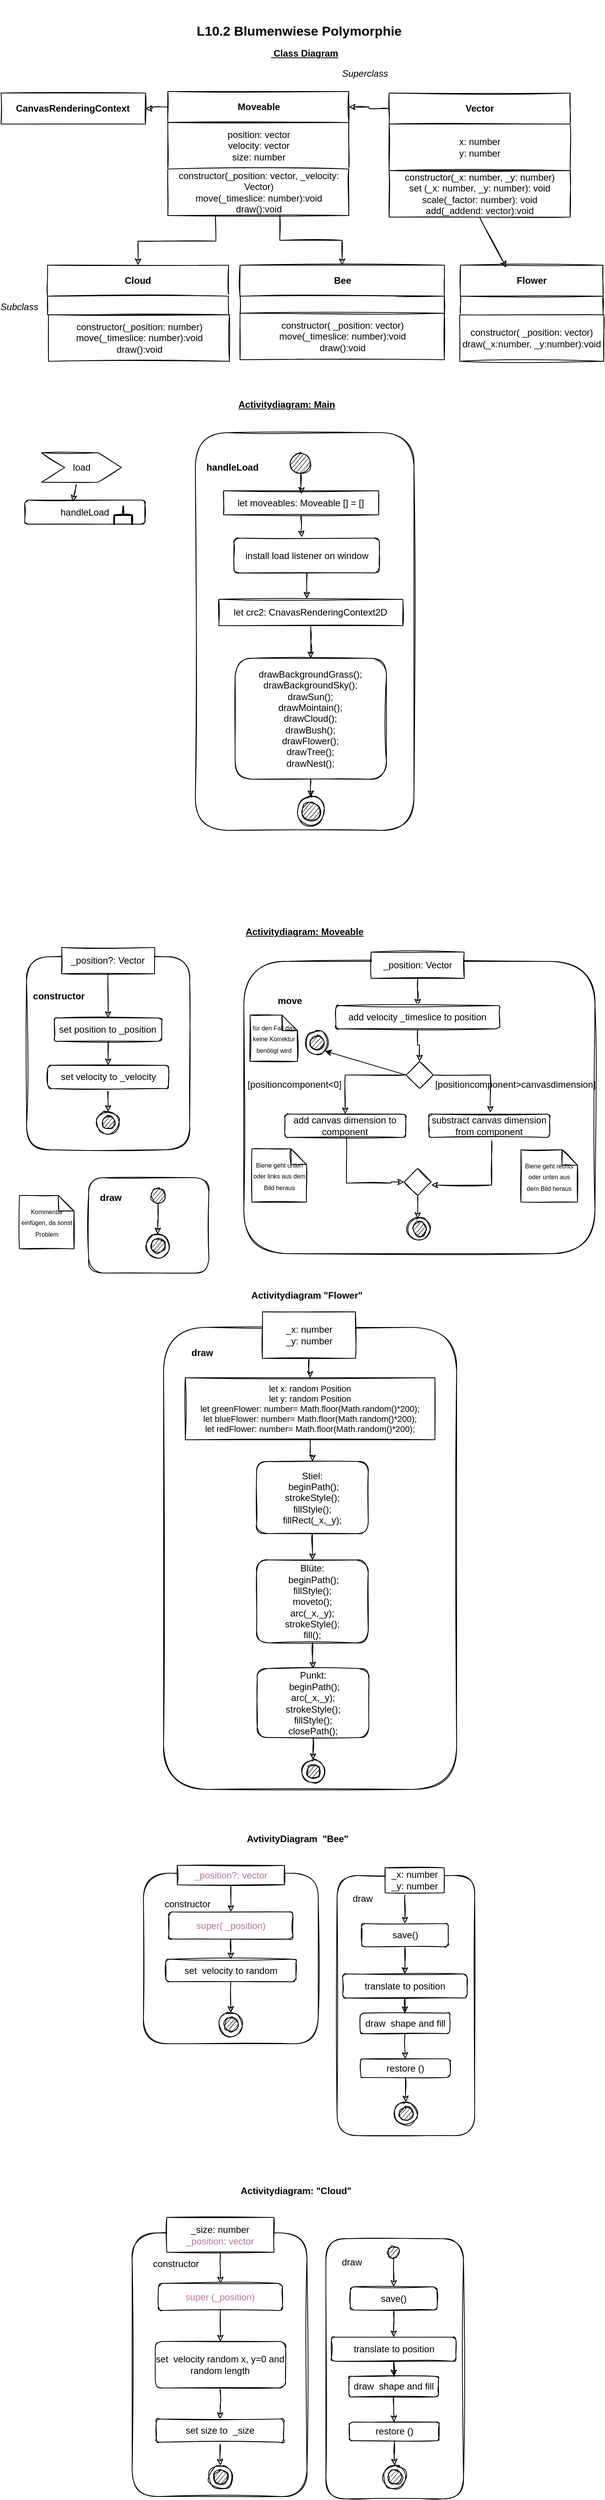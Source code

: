 <mxfile version="14.7.7" pages="2"><diagram id="3uoHF7DRbVPW72kpydaZ" name="Page-1"><mxGraphModel dx="1104" dy="831" grid="0" gridSize="10" guides="1" tooltips="1" connect="1" arrows="1" fold="1" page="1" pageScale="1" pageWidth="827" pageHeight="1169" math="0" shadow="0"><root><mxCell id="0"/><mxCell id="1" parent="0"/><mxCell id="dbKXaXE9FjMFJiaNfOhT-47" value="" style="rounded=1;whiteSpace=wrap;html=1;fillColor=none;sketch=1;" parent="1" vertex="1"><mxGeometry x="441.44" y="2896.5" width="177.5" height="335.5" as="geometry"/></mxCell><mxCell id="d7KdjjGZf27dFtzmI2qq-32" value="" style="rounded=1;whiteSpace=wrap;html=1;sketch=1;fillColor=none;" vertex="1" parent="1"><mxGeometry x="273" y="567" width="282" height="513" as="geometry"/></mxCell><mxCell id="dbKXaXE9FjMFJiaNfOhT-148" value="" style="rounded=1;whiteSpace=wrap;html=1;fillColor=#ffffff;sketch=1;" parent="1" vertex="1"><mxGeometry x="232.07" y="1721" width="378" height="596" as="geometry"/></mxCell><mxCell id="dbKXaXE9FjMFJiaNfOhT-24" value="" style="rounded=1;whiteSpace=wrap;html=1;sketch=1;" parent="1" vertex="1"><mxGeometry x="191.46" y="2889" width="225.5" height="340" as="geometry"/></mxCell><mxCell id="d7KdjjGZf27dFtzmI2qq-12" style="edgeStyle=orthogonalEdgeStyle;rounded=0;sketch=1;orthogonalLoop=1;jettySize=auto;html=1;startArrow=classic;startFill=1;endArrow=none;endFill=0;" edge="1" parent="1" source="dbKXaXE9FjMFJiaNfOhT-3"><mxGeometry relative="1" as="geometry"><mxPoint x="299" y="288" as="targetPoint"/></mxGeometry></mxCell><mxCell id="dbKXaXE9FjMFJiaNfOhT-3" value="&lt;b&gt;Cloud&lt;/b&gt;" style="rounded=0;whiteSpace=wrap;html=1;sketch=1;" parent="1" vertex="1"><mxGeometry x="82.31" y="351" width="233.5" height="40" as="geometry"/></mxCell><mxCell id="dbKXaXE9FjMFJiaNfOhT-4" value="" style="rounded=0;whiteSpace=wrap;html=1;sketch=1;" parent="1" vertex="1"><mxGeometry x="82.31" y="391" width="233.5" height="24" as="geometry"/></mxCell><mxCell id="dbKXaXE9FjMFJiaNfOhT-5" value="constructor(_position: number)&lt;br&gt;move(_timeslice: number):void&lt;br&gt;draw():void" style="rounded=0;whiteSpace=wrap;html=1;sketch=1;" parent="1" vertex="1"><mxGeometry x="83.56" y="415" width="233.5" height="60" as="geometry"/></mxCell><mxCell id="dbKXaXE9FjMFJiaNfOhT-6" value="&lt;b&gt;Vector&lt;/b&gt;" style="rounded=0;whiteSpace=wrap;html=1;sketch=1;" parent="1" vertex="1"><mxGeometry x="523.02" y="129" width="233.5" height="40" as="geometry"/></mxCell><mxCell id="dbKXaXE9FjMFJiaNfOhT-7" value="x: number&lt;br&gt;y: number" style="rounded=0;whiteSpace=wrap;html=1;sketch=1;" parent="1" vertex="1"><mxGeometry x="523.02" y="169" width="233.5" height="60" as="geometry"/></mxCell><mxCell id="dbKXaXE9FjMFJiaNfOhT-8" value="constructor(_x: number, _y: number)&lt;br&gt;set&amp;nbsp;(_x: number, _y: number): void&lt;br&gt;scale(_factor: number): void&lt;br&gt;add(_addend: vector):void" style="rounded=0;whiteSpace=wrap;html=1;sketch=1;" parent="1" vertex="1"><mxGeometry x="523.02" y="229" width="233.5" height="60" as="geometry"/></mxCell><mxCell id="d7KdjjGZf27dFtzmI2qq-13" style="edgeStyle=orthogonalEdgeStyle;rounded=0;sketch=1;orthogonalLoop=1;jettySize=auto;html=1;entryX=0.619;entryY=1;entryDx=0;entryDy=0;entryPerimeter=0;endArrow=none;endFill=0;startArrow=classic;startFill=1;" edge="1" parent="1" source="dbKXaXE9FjMFJiaNfOhT-12" target="d7KdjjGZf27dFtzmI2qq-7"><mxGeometry relative="1" as="geometry"/></mxCell><mxCell id="dbKXaXE9FjMFJiaNfOhT-12" value="&lt;b&gt;Bee&lt;/b&gt;" style="rounded=0;whiteSpace=wrap;html=1;sketch=1;" parent="1" vertex="1"><mxGeometry x="330.69" y="351" width="263.5" height="40" as="geometry"/></mxCell><mxCell id="dbKXaXE9FjMFJiaNfOhT-13" value="" style="rounded=0;whiteSpace=wrap;html=1;sketch=1;" parent="1" vertex="1"><mxGeometry x="330.69" y="391" width="263.5" height="24" as="geometry"/></mxCell><mxCell id="dbKXaXE9FjMFJiaNfOhT-14" value="constructor( _position: vector)&lt;br&gt;move(_timeslice: number):void&lt;br&gt;draw():void" style="rounded=0;whiteSpace=wrap;html=1;sketch=1;" parent="1" vertex="1"><mxGeometry x="330.69" y="413" width="263.5" height="60" as="geometry"/></mxCell><mxCell id="dbKXaXE9FjMFJiaNfOhT-18" value="&lt;b&gt;&amp;nbsp;Class Diagram&lt;/b&gt;" style="text;html=1;strokeColor=none;fillColor=none;align=center;verticalAlign=middle;whiteSpace=wrap;rounded=0;sketch=1;fontStyle=4" parent="1" vertex="1"><mxGeometry x="264" y="68" width="300" height="20" as="geometry"/></mxCell><mxCell id="dbKXaXE9FjMFJiaNfOhT-19" value="&lt;b&gt;Activitydiagram: &quot;Cloud&quot;&lt;/b&gt;" style="text;html=1;strokeColor=none;fillColor=none;align=center;verticalAlign=middle;whiteSpace=wrap;rounded=0;sketch=1;" parent="1" vertex="1"><mxGeometry x="253.2" y="2825" width="300" height="20" as="geometry"/></mxCell><mxCell id="dbKXaXE9FjMFJiaNfOhT-25" style="edgeStyle=orthogonalEdgeStyle;rounded=0;orthogonalLoop=1;jettySize=auto;html=1;entryX=0.5;entryY=0;entryDx=0;entryDy=0;sketch=1;" parent="1" source="dbKXaXE9FjMFJiaNfOhT-20" target="dbKXaXE9FjMFJiaNfOhT-21" edge="1"><mxGeometry relative="1" as="geometry"/></mxCell><mxCell id="dbKXaXE9FjMFJiaNfOhT-20" value="_size: number&lt;br&gt;&lt;font color=&quot;#b5739d&quot;&gt;_position: vector&lt;/font&gt;" style="rounded=0;whiteSpace=wrap;html=1;sketch=1;" parent="1" vertex="1"><mxGeometry x="236.21" y="2869" width="138.25" height="45" as="geometry"/></mxCell><mxCell id="dbKXaXE9FjMFJiaNfOhT-26" style="edgeStyle=orthogonalEdgeStyle;rounded=0;orthogonalLoop=1;jettySize=auto;html=1;sketch=1;" parent="1" source="dbKXaXE9FjMFJiaNfOhT-21" target="dbKXaXE9FjMFJiaNfOhT-22" edge="1"><mxGeometry relative="1" as="geometry"/></mxCell><mxCell id="dbKXaXE9FjMFJiaNfOhT-21" value="&lt;font color=&quot;#b5739d&quot;&gt;super (_position)&lt;/font&gt;" style="rounded=1;whiteSpace=wrap;html=1;sketch=1;" parent="1" vertex="1"><mxGeometry x="225.34" y="2954" width="160" height="35" as="geometry"/></mxCell><mxCell id="dbKXaXE9FjMFJiaNfOhT-27" style="edgeStyle=orthogonalEdgeStyle;rounded=0;orthogonalLoop=1;jettySize=auto;html=1;sketch=1;" parent="1" source="dbKXaXE9FjMFJiaNfOhT-22" target="dbKXaXE9FjMFJiaNfOhT-23" edge="1"><mxGeometry relative="1" as="geometry"/></mxCell><mxCell id="dbKXaXE9FjMFJiaNfOhT-22" value="set &amp;nbsp;velocity random x, y=0 and random length" style="rounded=1;whiteSpace=wrap;html=1;sketch=1;" parent="1" vertex="1"><mxGeometry x="221.34" y="3029" width="168" height="60" as="geometry"/></mxCell><mxCell id="dbKXaXE9FjMFJiaNfOhT-31" style="edgeStyle=orthogonalEdgeStyle;rounded=0;orthogonalLoop=1;jettySize=auto;html=1;sketch=1;" parent="1" source="dbKXaXE9FjMFJiaNfOhT-23" target="dbKXaXE9FjMFJiaNfOhT-29" edge="1"><mxGeometry relative="1" as="geometry"/></mxCell><mxCell id="dbKXaXE9FjMFJiaNfOhT-23" value="set size to &amp;nbsp;_size" style="rounded=1;whiteSpace=wrap;html=1;sketch=1;" parent="1" vertex="1"><mxGeometry x="222.53" y="3129" width="164.43" height="30" as="geometry"/></mxCell><mxCell id="dbKXaXE9FjMFJiaNfOhT-30" value="" style="group;sketch=1;" parent="1" vertex="1" connectable="0"><mxGeometry x="290.46" y="3189" width="30" height="30" as="geometry"/></mxCell><mxCell id="dbKXaXE9FjMFJiaNfOhT-28" value="" style="ellipse;whiteSpace=wrap;html=1;aspect=fixed;fillColor=#000000;sketch=1;" parent="dbKXaXE9FjMFJiaNfOhT-30" vertex="1"><mxGeometry x="6.5" y="6" width="18" height="18" as="geometry"/></mxCell><mxCell id="dbKXaXE9FjMFJiaNfOhT-29" value="" style="ellipse;whiteSpace=wrap;html=1;fillColor=none;sketch=1;" parent="dbKXaXE9FjMFJiaNfOhT-30" vertex="1"><mxGeometry width="30" height="30" as="geometry"/></mxCell><mxCell id="dbKXaXE9FjMFJiaNfOhT-32" value="constructor" style="text;html=1;strokeColor=none;fillColor=none;align=center;verticalAlign=middle;whiteSpace=wrap;rounded=0;sketch=1;" parent="1" vertex="1"><mxGeometry x="191.46" y="2919" width="113.5" height="20" as="geometry"/></mxCell><mxCell id="dbKXaXE9FjMFJiaNfOhT-43" style="edgeStyle=orthogonalEdgeStyle;rounded=0;orthogonalLoop=1;jettySize=auto;html=1;entryX=0.5;entryY=0;entryDx=0;entryDy=0;sketch=1;" parent="1" source="dbKXaXE9FjMFJiaNfOhT-34" target="dbKXaXE9FjMFJiaNfOhT-35" edge="1"><mxGeometry relative="1" as="geometry"/></mxCell><mxCell id="dbKXaXE9FjMFJiaNfOhT-34" value="" style="ellipse;whiteSpace=wrap;html=1;fillColor=#000000;sketch=1;" parent="1" vertex="1"><mxGeometry x="521.44" y="2906.5" width="15" height="15" as="geometry"/></mxCell><mxCell id="dbKXaXE9FjMFJiaNfOhT-44" style="edgeStyle=orthogonalEdgeStyle;rounded=0;orthogonalLoop=1;jettySize=auto;html=1;sketch=1;" parent="1" source="dbKXaXE9FjMFJiaNfOhT-35" target="dbKXaXE9FjMFJiaNfOhT-37" edge="1"><mxGeometry relative="1" as="geometry"/></mxCell><mxCell id="dbKXaXE9FjMFJiaNfOhT-35" value="save()" style="rounded=1;whiteSpace=wrap;html=1;fillColor=none;sketch=1;" parent="1" vertex="1"><mxGeometry x="473.07" y="2958.5" width="111.75" height="30" as="geometry"/></mxCell><mxCell id="dbKXaXE9FjMFJiaNfOhT-45" style="edgeStyle=orthogonalEdgeStyle;rounded=0;orthogonalLoop=1;jettySize=auto;html=1;entryX=0.5;entryY=0;entryDx=0;entryDy=0;sketch=1;" parent="1" source="dbKXaXE9FjMFJiaNfOhT-37" target="dbKXaXE9FjMFJiaNfOhT-38" edge="1"><mxGeometry relative="1" as="geometry"/></mxCell><mxCell id="dbKXaXE9FjMFJiaNfOhT-37" value="translate to position" style="rounded=1;whiteSpace=wrap;html=1;fillColor=none;sketch=1;" parent="1" vertex="1"><mxGeometry x="448.56" y="3023.5" width="160.75" height="31" as="geometry"/></mxCell><mxCell id="d7KdjjGZf27dFtzmI2qq-102" style="edgeStyle=orthogonalEdgeStyle;rounded=0;sketch=1;orthogonalLoop=1;jettySize=auto;html=1;entryX=0.5;entryY=0;entryDx=0;entryDy=0;fontSize=17;" edge="1" parent="1" source="dbKXaXE9FjMFJiaNfOhT-38" target="d7KdjjGZf27dFtzmI2qq-101"><mxGeometry relative="1" as="geometry"/></mxCell><mxCell id="dbKXaXE9FjMFJiaNfOhT-38" value="draw &amp;nbsp;shape and&amp;nbsp;fill" style="rounded=1;whiteSpace=wrap;html=1;fillColor=none;sketch=1;" parent="1" vertex="1"><mxGeometry x="471.2" y="3074" width="115.5" height="26.5" as="geometry"/></mxCell><mxCell id="dbKXaXE9FjMFJiaNfOhT-40" value="" style="group;sketch=1;" parent="1" vertex="1" connectable="0"><mxGeometry x="515.19" y="3189" width="30" height="30" as="geometry"/></mxCell><mxCell id="dbKXaXE9FjMFJiaNfOhT-41" value="" style="ellipse;whiteSpace=wrap;html=1;aspect=fixed;fillColor=#000000;sketch=1;" parent="dbKXaXE9FjMFJiaNfOhT-40" vertex="1"><mxGeometry x="6.5" y="6" width="18" height="18" as="geometry"/></mxCell><mxCell id="dbKXaXE9FjMFJiaNfOhT-42" value="" style="ellipse;whiteSpace=wrap;html=1;fillColor=none;sketch=1;" parent="dbKXaXE9FjMFJiaNfOhT-40" vertex="1"><mxGeometry width="30" height="30" as="geometry"/></mxCell><mxCell id="dbKXaXE9FjMFJiaNfOhT-49" value="draw" style="text;html=1;strokeColor=none;fillColor=none;align=center;verticalAlign=middle;whiteSpace=wrap;rounded=0;sketch=1;" parent="1" vertex="1"><mxGeometry x="454.69" y="2916.5" width="40" height="20" as="geometry"/></mxCell><mxCell id="dbKXaXE9FjMFJiaNfOhT-79" value="&lt;b&gt;AvtivityDiagram &amp;nbsp;&quot;Bee&quot;&lt;/b&gt;" style="text;html=1;strokeColor=none;fillColor=none;align=center;verticalAlign=middle;whiteSpace=wrap;rounded=0;sketch=1;" parent="1" vertex="1"><mxGeometry x="255.12" y="2371" width="300" height="20" as="geometry"/></mxCell><mxCell id="dbKXaXE9FjMFJiaNfOhT-80" value="" style="rounded=1;whiteSpace=wrap;html=1;sketch=1;" parent="1" vertex="1"><mxGeometry x="206.04" y="2425" width="225.5" height="220" as="geometry"/></mxCell><mxCell id="dbKXaXE9FjMFJiaNfOhT-81" style="edgeStyle=orthogonalEdgeStyle;rounded=0;orthogonalLoop=1;jettySize=auto;html=1;entryX=0.5;entryY=0;entryDx=0;entryDy=0;sketch=1;" parent="1" source="dbKXaXE9FjMFJiaNfOhT-82" target="dbKXaXE9FjMFJiaNfOhT-84" edge="1"><mxGeometry relative="1" as="geometry"/></mxCell><mxCell id="dbKXaXE9FjMFJiaNfOhT-82" value="&lt;font color=&quot;#b5739d&quot;&gt;_position?: vector&lt;/font&gt;" style="rounded=0;whiteSpace=wrap;html=1;sketch=1;" parent="1" vertex="1"><mxGeometry x="249.67" y="2415" width="138.25" height="25" as="geometry"/></mxCell><mxCell id="dbKXaXE9FjMFJiaNfOhT-83" style="edgeStyle=orthogonalEdgeStyle;rounded=0;orthogonalLoop=1;jettySize=auto;html=1;sketch=1;" parent="1" source="dbKXaXE9FjMFJiaNfOhT-84" target="dbKXaXE9FjMFJiaNfOhT-86" edge="1"><mxGeometry relative="1" as="geometry"/></mxCell><mxCell id="dbKXaXE9FjMFJiaNfOhT-84" value="&lt;font color=&quot;#b5739d&quot;&gt;super( _position)&lt;/font&gt;" style="rounded=1;whiteSpace=wrap;html=1;sketch=1;" parent="1" vertex="1"><mxGeometry x="238.8" y="2475" width="160" height="35" as="geometry"/></mxCell><mxCell id="dbKXaXE9FjMFJiaNfOhT-93" style="edgeStyle=orthogonalEdgeStyle;rounded=0;orthogonalLoop=1;jettySize=auto;html=1;entryX=0.5;entryY=0;entryDx=0;entryDy=0;sketch=1;" parent="1" source="dbKXaXE9FjMFJiaNfOhT-86" target="dbKXaXE9FjMFJiaNfOhT-91" edge="1"><mxGeometry relative="1" as="geometry"/></mxCell><mxCell id="dbKXaXE9FjMFJiaNfOhT-86" value="set &amp;nbsp;velocity to random" style="rounded=1;whiteSpace=wrap;html=1;sketch=1;" parent="1" vertex="1"><mxGeometry x="234.8" y="2536" width="168" height="29" as="geometry"/></mxCell><mxCell id="dbKXaXE9FjMFJiaNfOhT-89" value="" style="group;sketch=1;" parent="1" vertex="1" connectable="0"><mxGeometry x="303.79" y="2605" width="30" height="30" as="geometry"/></mxCell><mxCell id="dbKXaXE9FjMFJiaNfOhT-90" value="" style="ellipse;whiteSpace=wrap;html=1;aspect=fixed;fillColor=#000000;sketch=1;" parent="dbKXaXE9FjMFJiaNfOhT-89" vertex="1"><mxGeometry x="6.5" y="6" width="18" height="18" as="geometry"/></mxCell><mxCell id="dbKXaXE9FjMFJiaNfOhT-91" value="" style="ellipse;whiteSpace=wrap;html=1;fillColor=none;sketch=1;" parent="dbKXaXE9FjMFJiaNfOhT-89" vertex="1"><mxGeometry width="30" height="30" as="geometry"/></mxCell><mxCell id="dbKXaXE9FjMFJiaNfOhT-92" value="constructor" style="text;html=1;strokeColor=none;fillColor=none;align=center;verticalAlign=middle;whiteSpace=wrap;rounded=0;sketch=1;" parent="1" vertex="1"><mxGeometry x="206.04" y="2455" width="113.5" height="20" as="geometry"/></mxCell><mxCell id="dbKXaXE9FjMFJiaNfOhT-136" value="&lt;b&gt;Activitydiagram &quot;Flower&quot;&lt;/b&gt;" style="text;html=1;strokeColor=none;fillColor=none;align=center;verticalAlign=middle;whiteSpace=wrap;rounded=0;sketch=1;" parent="1" vertex="1"><mxGeometry x="266.71" y="1670" width="300" height="20" as="geometry"/></mxCell><mxCell id="d7KdjjGZf27dFtzmI2qq-131" value="" style="edgeStyle=orthogonalEdgeStyle;rounded=0;sketch=1;orthogonalLoop=1;jettySize=auto;html=1;fontSize=11;" edge="1" parent="1" source="dbKXaXE9FjMFJiaNfOhT-137" target="d7KdjjGZf27dFtzmI2qq-122"><mxGeometry relative="1" as="geometry"/></mxCell><mxCell id="dbKXaXE9FjMFJiaNfOhT-137" value="_x: number&lt;br&gt;_y: number" style="rounded=0;whiteSpace=wrap;html=1;fillColor=#ffffff;sketch=1;" parent="1" vertex="1"><mxGeometry x="359.57" y="1701" width="120" height="60" as="geometry"/></mxCell><mxCell id="d7KdjjGZf27dFtzmI2qq-133" value="" style="edgeStyle=orthogonalEdgeStyle;rounded=0;sketch=1;orthogonalLoop=1;jettySize=auto;html=1;fontSize=11;" edge="1" parent="1" source="dbKXaXE9FjMFJiaNfOhT-139" target="d7KdjjGZf27dFtzmI2qq-129"><mxGeometry relative="1" as="geometry"/></mxCell><mxCell id="dbKXaXE9FjMFJiaNfOhT-139" value="Stiel:&lt;br&gt;&amp;nbsp;beginPath();&lt;br&gt;strokeStyle();&lt;br&gt;fillStyle();&lt;br&gt;fillRect(_x,_y);" style="rounded=1;whiteSpace=wrap;html=1;fillColor=#ffffff;sketch=1;" parent="1" vertex="1"><mxGeometry x="352.07" y="1894" width="144" height="93" as="geometry"/></mxCell><mxCell id="dbKXaXE9FjMFJiaNfOhT-141" value="" style="group;sketch=1;" parent="1" vertex="1" connectable="0"><mxGeometry x="409.88" y="2279" width="30" height="30" as="geometry"/></mxCell><mxCell id="dbKXaXE9FjMFJiaNfOhT-142" value="" style="ellipse;whiteSpace=wrap;html=1;aspect=fixed;fillColor=#000000;sketch=1;" parent="dbKXaXE9FjMFJiaNfOhT-141" vertex="1"><mxGeometry x="6.5" y="6" width="18" height="18" as="geometry"/></mxCell><mxCell id="dbKXaXE9FjMFJiaNfOhT-143" value="" style="ellipse;whiteSpace=wrap;html=1;fillColor=none;sketch=1;" parent="dbKXaXE9FjMFJiaNfOhT-141" vertex="1"><mxGeometry width="30" height="30" as="geometry"/></mxCell><mxCell id="dbKXaXE9FjMFJiaNfOhT-149" value="draw" style="text;html=1;strokeColor=none;fillColor=none;align=center;verticalAlign=middle;whiteSpace=wrap;rounded=0;sketch=1;fontStyle=1" parent="1" vertex="1"><mxGeometry x="262.32" y="1744" width="40" height="20" as="geometry"/></mxCell><mxCell id="d7KdjjGZf27dFtzmI2qq-3" value="&lt;i&gt;Subclass&lt;/i&gt;" style="text;html=1;strokeColor=none;fillColor=none;align=center;verticalAlign=middle;whiteSpace=wrap;rounded=0;glass=0;sketch=1;" vertex="1" parent="1"><mxGeometry x="26" y="395" width="40" height="20" as="geometry"/></mxCell><mxCell id="d7KdjjGZf27dFtzmI2qq-10" style="edgeStyle=orthogonalEdgeStyle;rounded=0;sketch=1;orthogonalLoop=1;jettySize=auto;html=1;" edge="1" parent="1" source="d7KdjjGZf27dFtzmI2qq-5" target="d7KdjjGZf27dFtzmI2qq-9"><mxGeometry relative="1" as="geometry"/></mxCell><mxCell id="d7KdjjGZf27dFtzmI2qq-11" style="edgeStyle=orthogonalEdgeStyle;rounded=0;sketch=1;orthogonalLoop=1;jettySize=auto;html=1;endArrow=none;endFill=0;startArrow=classic;startFill=1;" edge="1" parent="1" source="d7KdjjGZf27dFtzmI2qq-5" target="dbKXaXE9FjMFJiaNfOhT-6"><mxGeometry relative="1" as="geometry"/></mxCell><mxCell id="d7KdjjGZf27dFtzmI2qq-5" value="&lt;b&gt;Moveable&lt;/b&gt;" style="rounded=0;whiteSpace=wrap;html=1;sketch=1;" vertex="1" parent="1"><mxGeometry x="237.5" y="127" width="233.5" height="40" as="geometry"/></mxCell><mxCell id="d7KdjjGZf27dFtzmI2qq-6" value="position: vector&lt;br&gt;velocity: vector&lt;br&gt;size: number" style="rounded=0;whiteSpace=wrap;html=1;sketch=1;" vertex="1" parent="1"><mxGeometry x="237.5" y="167" width="233.5" height="60" as="geometry"/></mxCell><mxCell id="d7KdjjGZf27dFtzmI2qq-7" value="constructor(_position: vector, _velocity: Vector)&lt;br&gt;move(_timeslice: number):void&lt;br&gt;draw():void" style="rounded=0;whiteSpace=wrap;html=1;sketch=1;" vertex="1" parent="1"><mxGeometry x="237.5" y="227" width="233.5" height="60" as="geometry"/></mxCell><mxCell id="d7KdjjGZf27dFtzmI2qq-8" value="&lt;i&gt;Superclass&lt;/i&gt;" style="text;html=1;strokeColor=none;fillColor=none;align=center;verticalAlign=middle;whiteSpace=wrap;rounded=0;glass=0;sketch=1;" vertex="1" parent="1"><mxGeometry x="471.75" y="94" width="40" height="20" as="geometry"/></mxCell><mxCell id="d7KdjjGZf27dFtzmI2qq-9" value="&lt;b&gt;CanvasRenderingContext&lt;/b&gt;" style="rounded=0;whiteSpace=wrap;html=1;sketch=1;" vertex="1" parent="1"><mxGeometry x="22.37" y="129" width="186.25" height="40" as="geometry"/></mxCell><mxCell id="d7KdjjGZf27dFtzmI2qq-28" style="edgeStyle=orthogonalEdgeStyle;rounded=0;sketch=1;orthogonalLoop=1;jettySize=auto;html=1;entryX=0.466;entryY=-0.022;entryDx=0;entryDy=0;entryPerimeter=0;" edge="1" parent="1" source="d7KdjjGZf27dFtzmI2qq-14" target="d7KdjjGZf27dFtzmI2qq-22"><mxGeometry relative="1" as="geometry"/></mxCell><mxCell id="d7KdjjGZf27dFtzmI2qq-14" value="let moveables: Moveable [] = []" style="rounded=0;whiteSpace=wrap;html=1;sketch=1;" vertex="1" parent="1"><mxGeometry x="309.44" y="642" width="200.19" height="31" as="geometry"/></mxCell><mxCell id="d7KdjjGZf27dFtzmI2qq-15" value="load" style="html=1;shadow=0;dashed=0;align=center;verticalAlign=middle;shape=mxgraph.arrows2.arrow;dy=0;dx=30;notch=30;sketch=1;" vertex="1" parent="1"><mxGeometry x="74.53" y="593" width="103" height="38" as="geometry"/></mxCell><mxCell id="d7KdjjGZf27dFtzmI2qq-16" value="handleLoad" style="rounded=1;whiteSpace=wrap;html=1;sketch=1;" vertex="1" parent="1"><mxGeometry x="52.89" y="654" width="155.07" height="31" as="geometry"/></mxCell><mxCell id="d7KdjjGZf27dFtzmI2qq-17" value="" style="strokeWidth=2;html=1;shape=mxgraph.flowchart.annotation_2;align=left;labelPosition=right;pointerEvents=1;fontColor=#000000;fillColor=none;rotation=90;sketch=1;" vertex="1" parent="1"><mxGeometry x="168.46" y="662" width="23" height="23" as="geometry"/></mxCell><mxCell id="d7KdjjGZf27dFtzmI2qq-18" value="" style="group" vertex="1" connectable="0" parent="1"><mxGeometry x="403.92" y="1037" width="36" height="43" as="geometry"/></mxCell><mxCell id="d7KdjjGZf27dFtzmI2qq-19" value="" style="ellipse;whiteSpace=wrap;html=1;aspect=fixed;fillColor=#000000;sketch=1;" vertex="1" parent="d7KdjjGZf27dFtzmI2qq-18"><mxGeometry x="5.75" y="6.271" width="25.5" height="25.5" as="geometry"/></mxCell><mxCell id="d7KdjjGZf27dFtzmI2qq-20" value="" style="ellipse;whiteSpace=wrap;html=1;aspect=fixed;sketch=1;fillColor=none;" vertex="1" parent="d7KdjjGZf27dFtzmI2qq-18"><mxGeometry width="36" height="36" as="geometry"/></mxCell><mxCell id="d7KdjjGZf27dFtzmI2qq-21" value="" style="endArrow=classic;html=1;exitX=0.436;exitY=1.079;exitDx=0;exitDy=0;exitPerimeter=0;entryX=0.399;entryY=0.065;entryDx=0;entryDy=0;entryPerimeter=0;sketch=1;" edge="1" parent="1" source="d7KdjjGZf27dFtzmI2qq-15" target="d7KdjjGZf27dFtzmI2qq-16"><mxGeometry width="50" height="50" relative="1" as="geometry"><mxPoint x="424.46" y="832" as="sourcePoint"/><mxPoint x="474.46" y="782" as="targetPoint"/></mxGeometry></mxCell><mxCell id="d7KdjjGZf27dFtzmI2qq-29" style="edgeStyle=orthogonalEdgeStyle;rounded=0;sketch=1;orthogonalLoop=1;jettySize=auto;html=1;" edge="1" parent="1" source="d7KdjjGZf27dFtzmI2qq-22"><mxGeometry relative="1" as="geometry"><mxPoint x="416.71" y="781" as="targetPoint"/></mxGeometry></mxCell><mxCell id="d7KdjjGZf27dFtzmI2qq-22" value="install load listener on window" style="rounded=1;whiteSpace=wrap;html=1;sketch=1;" vertex="1" parent="1"><mxGeometry x="322.96" y="703" width="187.5" height="45" as="geometry"/></mxCell><mxCell id="d7KdjjGZf27dFtzmI2qq-31" style="edgeStyle=orthogonalEdgeStyle;rounded=0;sketch=1;orthogonalLoop=1;jettySize=auto;html=1;entryX=0.5;entryY=0;entryDx=0;entryDy=0;" edge="1" parent="1" source="d7KdjjGZf27dFtzmI2qq-23" target="d7KdjjGZf27dFtzmI2qq-30"><mxGeometry relative="1" as="geometry"/></mxCell><mxCell id="d7KdjjGZf27dFtzmI2qq-23" value="let crc2: CnavasRenderingContext2D" style="rounded=0;whiteSpace=wrap;html=1;sketch=1;" vertex="1" parent="1"><mxGeometry x="303.25" y="782" width="237.35" height="34" as="geometry"/></mxCell><mxCell id="d7KdjjGZf27dFtzmI2qq-25" value="" style="edgeStyle=orthogonalEdgeStyle;rounded=0;sketch=1;orthogonalLoop=1;jettySize=auto;html=1;" edge="1" parent="1" source="d7KdjjGZf27dFtzmI2qq-24"><mxGeometry relative="1" as="geometry"><mxPoint x="409.44" y="646" as="targetPoint"/></mxGeometry></mxCell><mxCell id="d7KdjjGZf27dFtzmI2qq-24" value="" style="ellipse;whiteSpace=wrap;html=1;aspect=fixed;sketch=1;fillColor=#000000;" vertex="1" parent="1"><mxGeometry x="395.44" y="593" width="27" height="27" as="geometry"/></mxCell><mxCell id="d7KdjjGZf27dFtzmI2qq-36" style="edgeStyle=orthogonalEdgeStyle;rounded=0;sketch=1;orthogonalLoop=1;jettySize=auto;html=1;entryX=0.5;entryY=0;entryDx=0;entryDy=0;" edge="1" parent="1" source="d7KdjjGZf27dFtzmI2qq-30" target="d7KdjjGZf27dFtzmI2qq-20"><mxGeometry relative="1" as="geometry"/></mxCell><mxCell id="d7KdjjGZf27dFtzmI2qq-30" value="drawBackgroundGrass();&lt;br&gt;drawBackgroundSky();&lt;br&gt;drawSun();&lt;br&gt;drawMointain();&lt;br&gt;drawCloud();&lt;br&gt;drawBush();&lt;br&gt;drawFlower();&lt;br&gt;drawTree();&lt;br&gt;drawNest();" style="rounded=1;whiteSpace=wrap;html=1;sketch=1;fillColor=none;" vertex="1" parent="1"><mxGeometry x="324.36" y="858" width="195.13" height="156" as="geometry"/></mxCell><mxCell id="d7KdjjGZf27dFtzmI2qq-37" value="handleLoad" style="text;html=1;strokeColor=none;fillColor=none;align=center;verticalAlign=middle;whiteSpace=wrap;rounded=0;sketch=1;fontStyle=1" vertex="1" parent="1"><mxGeometry x="301" y="602" width="40" height="20" as="geometry"/></mxCell><mxCell id="d7KdjjGZf27dFtzmI2qq-39" value="&lt;b&gt;Activitydiagram: Main&lt;/b&gt;" style="text;html=1;strokeColor=none;fillColor=none;align=center;verticalAlign=middle;whiteSpace=wrap;rounded=0;sketch=1;fontStyle=4" vertex="1" parent="1"><mxGeometry x="240.6" y="521" width="300" height="20" as="geometry"/></mxCell><mxCell id="d7KdjjGZf27dFtzmI2qq-40" value="&lt;h2&gt;&lt;span style=&quot;font-size: 17px&quot;&gt;L10.2 Blumenwiese Polymorphie&lt;/span&gt;&lt;/h2&gt;" style="text;html=1;strokeColor=none;fillColor=none;align=center;verticalAlign=middle;whiteSpace=wrap;rounded=0;sketch=1;fontStyle=1;fontSize=17;" vertex="1" parent="1"><mxGeometry x="257.12" y="36" width="300" height="20" as="geometry"/></mxCell><mxCell id="d7KdjjGZf27dFtzmI2qq-43" value="&lt;b&gt;Activitydiagram: Moveable&lt;/b&gt;" style="text;html=1;strokeColor=none;fillColor=none;align=center;verticalAlign=middle;whiteSpace=wrap;rounded=0;sketch=1;fontStyle=4" vertex="1" parent="1"><mxGeometry x="264" y="1201" width="300" height="20" as="geometry"/></mxCell><mxCell id="d7KdjjGZf27dFtzmI2qq-44" value="" style="rounded=1;whiteSpace=wrap;html=1;fillColor=#ffffff;sketch=1;" vertex="1" parent="1"><mxGeometry x="55.3" y="1243" width="210.37" height="249" as="geometry"/></mxCell><mxCell id="d7KdjjGZf27dFtzmI2qq-45" style="edgeStyle=orthogonalEdgeStyle;rounded=0;orthogonalLoop=1;jettySize=auto;html=1;entryX=0.5;entryY=0;entryDx=0;entryDy=0;sketch=1;" edge="1" source="d7KdjjGZf27dFtzmI2qq-46" target="d7KdjjGZf27dFtzmI2qq-48" parent="1"><mxGeometry relative="1" as="geometry"/></mxCell><mxCell id="d7KdjjGZf27dFtzmI2qq-46" value="_position?: Vector" style="rounded=0;whiteSpace=wrap;html=1;fillColor=#ffffff;sketch=1;" vertex="1" parent="1"><mxGeometry x="100.49" y="1231" width="120" height="34" as="geometry"/></mxCell><mxCell id="d7KdjjGZf27dFtzmI2qq-47" style="edgeStyle=orthogonalEdgeStyle;rounded=0;orthogonalLoop=1;jettySize=auto;html=1;sketch=1;" edge="1" source="d7KdjjGZf27dFtzmI2qq-48" target="d7KdjjGZf27dFtzmI2qq-50" parent="1"><mxGeometry relative="1" as="geometry"/></mxCell><mxCell id="d7KdjjGZf27dFtzmI2qq-48" value="set position to _position" style="rounded=1;whiteSpace=wrap;html=1;fillColor=#ffffff;sketch=1;" vertex="1" parent="1"><mxGeometry x="91.26" y="1322" width="138.44" height="30" as="geometry"/></mxCell><mxCell id="d7KdjjGZf27dFtzmI2qq-49" style="edgeStyle=orthogonalEdgeStyle;rounded=0;orthogonalLoop=1;jettySize=auto;html=1;entryX=0.5;entryY=0;entryDx=0;entryDy=0;sketch=1;" edge="1" source="d7KdjjGZf27dFtzmI2qq-50" parent="1"><mxGeometry relative="1" as="geometry"><mxPoint x="160.49" y="1443" as="targetPoint"/></mxGeometry></mxCell><mxCell id="d7KdjjGZf27dFtzmI2qq-50" value="set velocity to _velocity" style="rounded=1;whiteSpace=wrap;html=1;fillColor=#ffffff;sketch=1;" vertex="1" parent="1"><mxGeometry x="82.55" y="1383" width="155.88" height="30" as="geometry"/></mxCell><mxCell id="d7KdjjGZf27dFtzmI2qq-53" value="" style="group;sketch=1;" vertex="1" connectable="0" parent="1"><mxGeometry x="145.49" y="1442" width="30" height="30" as="geometry"/></mxCell><mxCell id="d7KdjjGZf27dFtzmI2qq-54" value="" style="ellipse;whiteSpace=wrap;html=1;aspect=fixed;fillColor=#000000;sketch=1;" vertex="1" parent="d7KdjjGZf27dFtzmI2qq-53"><mxGeometry x="6.5" y="6" width="18" height="18" as="geometry"/></mxCell><mxCell id="d7KdjjGZf27dFtzmI2qq-55" value="" style="ellipse;whiteSpace=wrap;html=1;fillColor=none;sketch=1;" vertex="1" parent="d7KdjjGZf27dFtzmI2qq-53"><mxGeometry width="30" height="30" as="geometry"/></mxCell><mxCell id="d7KdjjGZf27dFtzmI2qq-56" value="constructor" style="text;html=1;strokeColor=none;fillColor=none;align=center;verticalAlign=middle;whiteSpace=wrap;rounded=0;sketch=1;fontStyle=1" vertex="1" parent="1"><mxGeometry x="76.55" y="1284" width="40" height="20" as="geometry"/></mxCell><mxCell id="d7KdjjGZf27dFtzmI2qq-58" value="" style="rounded=1;whiteSpace=wrap;html=1;fillColor=#ffffff;sketch=1;" vertex="1" parent="1"><mxGeometry x="335.55" y="1249" width="453" height="377" as="geometry"/></mxCell><mxCell id="d7KdjjGZf27dFtzmI2qq-69" style="edgeStyle=orthogonalEdgeStyle;rounded=0;sketch=1;orthogonalLoop=1;jettySize=auto;html=1;entryX=0.5;entryY=0;entryDx=0;entryDy=0;fontSize=17;" edge="1" parent="1" source="d7KdjjGZf27dFtzmI2qq-60" target="d7KdjjGZf27dFtzmI2qq-62"><mxGeometry relative="1" as="geometry"/></mxCell><mxCell id="d7KdjjGZf27dFtzmI2qq-60" value="_position: Vector" style="rounded=0;whiteSpace=wrap;html=1;fillColor=#ffffff;sketch=1;" vertex="1" parent="1"><mxGeometry x="499.83" y="1237" width="120" height="34" as="geometry"/></mxCell><mxCell id="d7KdjjGZf27dFtzmI2qq-72" value="" style="edgeStyle=orthogonalEdgeStyle;rounded=0;sketch=1;orthogonalLoop=1;jettySize=auto;html=1;fontSize=17;" edge="1" parent="1" source="d7KdjjGZf27dFtzmI2qq-62" target="d7KdjjGZf27dFtzmI2qq-70"><mxGeometry relative="1" as="geometry"/></mxCell><mxCell id="d7KdjjGZf27dFtzmI2qq-62" value="add velocity _timeslice to position" style="rounded=1;whiteSpace=wrap;html=1;fillColor=#ffffff;sketch=1;" vertex="1" parent="1"><mxGeometry x="454.11" y="1306" width="211.44" height="30" as="geometry"/></mxCell><mxCell id="d7KdjjGZf27dFtzmI2qq-64" value="add canvas dimension to component" style="rounded=1;whiteSpace=wrap;html=1;fillColor=#ffffff;sketch=1;" vertex="1" parent="1"><mxGeometry x="388.42" y="1446" width="155.88" height="30" as="geometry"/></mxCell><mxCell id="d7KdjjGZf27dFtzmI2qq-65" value="" style="group;sketch=1;" vertex="1" connectable="0" parent="1"><mxGeometry x="546.55" y="1579" width="30" height="30" as="geometry"/></mxCell><mxCell id="d7KdjjGZf27dFtzmI2qq-66" value="" style="ellipse;whiteSpace=wrap;html=1;aspect=fixed;fillColor=#000000;sketch=1;" vertex="1" parent="d7KdjjGZf27dFtzmI2qq-65"><mxGeometry x="6.5" y="6" width="18" height="18" as="geometry"/></mxCell><mxCell id="d7KdjjGZf27dFtzmI2qq-67" value="" style="ellipse;whiteSpace=wrap;html=1;fillColor=none;sketch=1;" vertex="1" parent="d7KdjjGZf27dFtzmI2qq-65"><mxGeometry width="30" height="30" as="geometry"/></mxCell><mxCell id="d7KdjjGZf27dFtzmI2qq-68" value="move" style="text;html=1;strokeColor=none;fillColor=none;align=center;verticalAlign=middle;whiteSpace=wrap;rounded=0;sketch=1;fontStyle=1" vertex="1" parent="1"><mxGeometry x="375.43" y="1290" width="40" height="20" as="geometry"/></mxCell><mxCell id="d7KdjjGZf27dFtzmI2qq-75" style="edgeStyle=orthogonalEdgeStyle;rounded=0;sketch=1;orthogonalLoop=1;jettySize=auto;html=1;fontSize=17;entryX=0.5;entryY=0;entryDx=0;entryDy=0;exitX=0;exitY=0.5;exitDx=0;exitDy=0;" edge="1" parent="1" source="d7KdjjGZf27dFtzmI2qq-70" target="d7KdjjGZf27dFtzmI2qq-64"><mxGeometry relative="1" as="geometry"><mxPoint x="493.55" y="1350" as="targetPoint"/><Array as="points"><mxPoint x="466.55" y="1396"/></Array></mxGeometry></mxCell><mxCell id="d7KdjjGZf27dFtzmI2qq-70" value="" style="rhombus;whiteSpace=wrap;html=1;sketch=1;fontSize=17;fillColor=none;" vertex="1" parent="1"><mxGeometry x="544.8" y="1378" width="35" height="35" as="geometry"/></mxCell><mxCell id="d7KdjjGZf27dFtzmI2qq-73" value="substract canvas dimension from component" style="rounded=1;whiteSpace=wrap;html=1;fillColor=#ffffff;sketch=1;" vertex="1" parent="1"><mxGeometry x="574.42" y="1446" width="155.88" height="30" as="geometry"/></mxCell><mxCell id="d7KdjjGZf27dFtzmI2qq-76" style="edgeStyle=orthogonalEdgeStyle;rounded=0;sketch=1;orthogonalLoop=1;jettySize=auto;html=1;fontSize=17;" edge="1" parent="1" source="d7KdjjGZf27dFtzmI2qq-70"><mxGeometry relative="1" as="geometry"><mxPoint x="653.55" y="1444" as="targetPoint"/><Array as="points"><mxPoint x="653.55" y="1396"/></Array></mxGeometry></mxCell><mxCell id="d7KdjjGZf27dFtzmI2qq-78" value="[positioncomponent&amp;lt;0]" style="text;html=1;strokeColor=none;fillColor=none;align=center;verticalAlign=middle;whiteSpace=wrap;rounded=0;sketch=1;" vertex="1" parent="1"><mxGeometry x="380.55" y="1398" width="40" height="20" as="geometry"/></mxCell><mxCell id="d7KdjjGZf27dFtzmI2qq-79" value="[positioncomponent&amp;gt;canvasdimension]" style="text;html=1;strokeColor=none;fillColor=none;align=center;verticalAlign=middle;whiteSpace=wrap;rounded=0;sketch=1;" vertex="1" parent="1"><mxGeometry x="665.55" y="1398" width="40" height="20" as="geometry"/></mxCell><mxCell id="d7KdjjGZf27dFtzmI2qq-81" value="" style="group;sketch=1;" vertex="1" connectable="0" parent="1"><mxGeometry x="414.55" y="1339" width="30" height="30" as="geometry"/></mxCell><mxCell id="d7KdjjGZf27dFtzmI2qq-82" value="" style="ellipse;whiteSpace=wrap;html=1;aspect=fixed;fillColor=#000000;sketch=1;" vertex="1" parent="d7KdjjGZf27dFtzmI2qq-81"><mxGeometry x="6.5" y="6" width="18" height="18" as="geometry"/></mxCell><mxCell id="d7KdjjGZf27dFtzmI2qq-83" value="" style="ellipse;whiteSpace=wrap;html=1;fillColor=none;sketch=1;" vertex="1" parent="d7KdjjGZf27dFtzmI2qq-81"><mxGeometry width="30" height="30" as="geometry"/></mxCell><mxCell id="d7KdjjGZf27dFtzmI2qq-84" value="" style="endArrow=classic;html=1;fontSize=17;entryX=1;entryY=1;entryDx=0;entryDy=0;exitX=0;exitY=0.5;exitDx=0;exitDy=0;" edge="1" parent="1" source="d7KdjjGZf27dFtzmI2qq-70" target="d7KdjjGZf27dFtzmI2qq-83"><mxGeometry width="50" height="50" relative="1" as="geometry"><mxPoint x="553.55" y="1478" as="sourcePoint"/><mxPoint x="603.55" y="1428" as="targetPoint"/></mxGeometry></mxCell><mxCell id="d7KdjjGZf27dFtzmI2qq-90" style="edgeStyle=orthogonalEdgeStyle;rounded=0;sketch=1;orthogonalLoop=1;jettySize=auto;html=1;fontSize=17;" edge="1" parent="1" source="d7KdjjGZf27dFtzmI2qq-86"><mxGeometry relative="1" as="geometry"><mxPoint x="559.83" y="1581.167" as="targetPoint"/></mxGeometry></mxCell><mxCell id="d7KdjjGZf27dFtzmI2qq-86" value="" style="rhombus;whiteSpace=wrap;html=1;sketch=1;fontSize=17;fillColor=none;" vertex="1" parent="1"><mxGeometry x="542.33" y="1516" width="35" height="35" as="geometry"/></mxCell><mxCell id="d7KdjjGZf27dFtzmI2qq-88" style="edgeStyle=orthogonalEdgeStyle;rounded=0;sketch=1;orthogonalLoop=1;jettySize=auto;html=1;fontSize=17;entryX=0.5;entryY=0;entryDx=0;entryDy=0;" edge="1" parent="1"><mxGeometry relative="1" as="geometry"><mxPoint x="655.33" y="1480" as="sourcePoint"/><mxPoint x="577.33" y="1537.5" as="targetPoint"/><Array as="points"><mxPoint x="655.55" y="1538"/></Array></mxGeometry></mxCell><mxCell id="d7KdjjGZf27dFtzmI2qq-89" style="edgeStyle=orthogonalEdgeStyle;rounded=0;sketch=1;orthogonalLoop=1;jettySize=auto;html=1;fontSize=17;entryX=0;entryY=0.5;entryDx=0;entryDy=0;" edge="1" parent="1" target="d7KdjjGZf27dFtzmI2qq-86"><mxGeometry relative="1" as="geometry"><mxPoint x="468" y="1476" as="sourcePoint"/><mxPoint x="525.55" y="1535" as="targetPoint"/><Array as="points"><mxPoint x="468.55" y="1535"/><mxPoint x="525.55" y="1535"/><mxPoint x="525.55" y="1534"/></Array></mxGeometry></mxCell><mxCell id="d7KdjjGZf27dFtzmI2qq-91" value="" style="rounded=1;whiteSpace=wrap;html=1;sketch=1;fontSize=17;fillColor=none;" vertex="1" parent="1"><mxGeometry x="135.46" y="1528" width="155" height="123" as="geometry"/></mxCell><mxCell id="d7KdjjGZf27dFtzmI2qq-92" value="draw" style="text;html=1;strokeColor=none;fillColor=none;align=center;verticalAlign=middle;whiteSpace=wrap;rounded=0;sketch=1;fontStyle=1" vertex="1" parent="1"><mxGeometry x="144.03" y="1544" width="40" height="20" as="geometry"/></mxCell><mxCell id="d7KdjjGZf27dFtzmI2qq-97" style="edgeStyle=orthogonalEdgeStyle;rounded=0;sketch=1;orthogonalLoop=1;jettySize=auto;html=1;entryX=0.5;entryY=0;entryDx=0;entryDy=0;fontSize=17;" edge="1" parent="1" source="d7KdjjGZf27dFtzmI2qq-93" target="d7KdjjGZf27dFtzmI2qq-96"><mxGeometry relative="1" as="geometry"/></mxCell><mxCell id="d7KdjjGZf27dFtzmI2qq-93" value="" style="ellipse;whiteSpace=wrap;html=1;aspect=fixed;sketch=1;fontSize=17;fillColor=#000000;" vertex="1" parent="1"><mxGeometry x="215.53" y="1541.5" width="19" height="19" as="geometry"/></mxCell><mxCell id="d7KdjjGZf27dFtzmI2qq-94" value="" style="group;sketch=1;" vertex="1" connectable="0" parent="1"><mxGeometry x="209.46" y="1601" width="30" height="30" as="geometry"/></mxCell><mxCell id="d7KdjjGZf27dFtzmI2qq-95" value="" style="ellipse;whiteSpace=wrap;html=1;aspect=fixed;fillColor=#000000;sketch=1;" vertex="1" parent="d7KdjjGZf27dFtzmI2qq-94"><mxGeometry x="6.5" y="6" width="18" height="18" as="geometry"/></mxCell><mxCell id="d7KdjjGZf27dFtzmI2qq-96" value="" style="ellipse;whiteSpace=wrap;html=1;fillColor=none;sketch=1;" vertex="1" parent="d7KdjjGZf27dFtzmI2qq-94"><mxGeometry width="30" height="30" as="geometry"/></mxCell><mxCell id="d7KdjjGZf27dFtzmI2qq-98" value="&lt;font style=&quot;font-size: 8px&quot;&gt;Biene geht unten oder links aus dem Bild heraus&lt;/font&gt;" style="shape=note;size=20;whiteSpace=wrap;html=1;fillColor=none;sketch=1;" vertex="1" parent="1"><mxGeometry x="345.92" y="1490.75" width="70.5" height="68.75" as="geometry"/></mxCell><mxCell id="d7KdjjGZf27dFtzmI2qq-99" value="&lt;font style=&quot;font-size: 8px&quot;&gt;Biene geht rechts oder unten aus dem Bild heraus&lt;/font&gt;" style="shape=note;size=20;whiteSpace=wrap;html=1;fillColor=none;sketch=1;" vertex="1" parent="1"><mxGeometry x="693.05" y="1492" width="73" height="67.5" as="geometry"/></mxCell><mxCell id="d7KdjjGZf27dFtzmI2qq-100" value="&lt;font style=&quot;font-size: 8px&quot;&gt;für den Fall das keine Korrektur benötigt wird&lt;/font&gt;" style="shape=note;size=20;whiteSpace=wrap;html=1;fillColor=none;sketch=1;" vertex="1" parent="1"><mxGeometry x="343.55" y="1318.25" width="61.27" height="59.75" as="geometry"/></mxCell><mxCell id="d7KdjjGZf27dFtzmI2qq-103" style="edgeStyle=orthogonalEdgeStyle;rounded=0;sketch=1;orthogonalLoop=1;jettySize=auto;html=1;entryX=0.5;entryY=0;entryDx=0;entryDy=0;fontSize=17;" edge="1" parent="1" source="d7KdjjGZf27dFtzmI2qq-101" target="dbKXaXE9FjMFJiaNfOhT-42"><mxGeometry relative="1" as="geometry"/></mxCell><mxCell id="d7KdjjGZf27dFtzmI2qq-101" value="restore ()" style="rounded=1;whiteSpace=wrap;html=1;fillColor=none;sketch=1;" vertex="1" parent="1"><mxGeometry x="471.82" y="3133" width="115.5" height="24" as="geometry"/></mxCell><mxCell id="d7KdjjGZf27dFtzmI2qq-104" value="" style="rounded=1;whiteSpace=wrap;html=1;fillColor=none;sketch=1;" vertex="1" parent="1"><mxGeometry x="455.88" y="2428" width="177.5" height="335.5" as="geometry"/></mxCell><mxCell id="d7KdjjGZf27dFtzmI2qq-105" style="edgeStyle=orthogonalEdgeStyle;rounded=0;orthogonalLoop=1;jettySize=auto;html=1;entryX=0.5;entryY=0;entryDx=0;entryDy=0;sketch=1;" edge="1" target="d7KdjjGZf27dFtzmI2qq-108" parent="1"><mxGeometry relative="1" as="geometry"><mxPoint x="543.38" y="2453" as="sourcePoint"/></mxGeometry></mxCell><mxCell id="d7KdjjGZf27dFtzmI2qq-107" style="edgeStyle=orthogonalEdgeStyle;rounded=0;orthogonalLoop=1;jettySize=auto;html=1;sketch=1;" edge="1" source="d7KdjjGZf27dFtzmI2qq-108" target="d7KdjjGZf27dFtzmI2qq-110" parent="1"><mxGeometry relative="1" as="geometry"/></mxCell><mxCell id="d7KdjjGZf27dFtzmI2qq-108" value="save()" style="rounded=1;whiteSpace=wrap;html=1;fillColor=none;sketch=1;" vertex="1" parent="1"><mxGeometry x="487.51" y="2490" width="111.75" height="30" as="geometry"/></mxCell><mxCell id="d7KdjjGZf27dFtzmI2qq-109" style="edgeStyle=orthogonalEdgeStyle;rounded=0;orthogonalLoop=1;jettySize=auto;html=1;entryX=0.5;entryY=0;entryDx=0;entryDy=0;sketch=1;" edge="1" source="d7KdjjGZf27dFtzmI2qq-110" target="d7KdjjGZf27dFtzmI2qq-112" parent="1"><mxGeometry relative="1" as="geometry"/></mxCell><mxCell id="d7KdjjGZf27dFtzmI2qq-110" value="translate to position" style="rounded=1;whiteSpace=wrap;html=1;fillColor=none;sketch=1;" vertex="1" parent="1"><mxGeometry x="463" y="2555" width="160.75" height="31" as="geometry"/></mxCell><mxCell id="d7KdjjGZf27dFtzmI2qq-111" style="edgeStyle=orthogonalEdgeStyle;rounded=0;sketch=1;orthogonalLoop=1;jettySize=auto;html=1;entryX=0.5;entryY=0;entryDx=0;entryDy=0;fontSize=17;" edge="1" source="d7KdjjGZf27dFtzmI2qq-112" target="d7KdjjGZf27dFtzmI2qq-118" parent="1"><mxGeometry relative="1" as="geometry"/></mxCell><mxCell id="d7KdjjGZf27dFtzmI2qq-112" value="draw &amp;nbsp;shape and&amp;nbsp;fill" style="rounded=1;whiteSpace=wrap;html=1;fillColor=none;sketch=1;" vertex="1" parent="1"><mxGeometry x="485.64" y="2605.5" width="115.5" height="26.5" as="geometry"/></mxCell><mxCell id="d7KdjjGZf27dFtzmI2qq-113" value="" style="group;sketch=1;" vertex="1" connectable="0" parent="1"><mxGeometry x="529.63" y="2720.5" width="30" height="30" as="geometry"/></mxCell><mxCell id="d7KdjjGZf27dFtzmI2qq-114" value="" style="ellipse;whiteSpace=wrap;html=1;aspect=fixed;fillColor=#000000;sketch=1;" vertex="1" parent="d7KdjjGZf27dFtzmI2qq-113"><mxGeometry x="6.5" y="6" width="18" height="18" as="geometry"/></mxCell><mxCell id="d7KdjjGZf27dFtzmI2qq-115" value="" style="ellipse;whiteSpace=wrap;html=1;fillColor=none;sketch=1;" vertex="1" parent="d7KdjjGZf27dFtzmI2qq-113"><mxGeometry width="30" height="30" as="geometry"/></mxCell><mxCell id="d7KdjjGZf27dFtzmI2qq-116" value="draw" style="text;html=1;strokeColor=none;fillColor=none;align=center;verticalAlign=middle;whiteSpace=wrap;rounded=0;sketch=1;" vertex="1" parent="1"><mxGeometry x="469.13" y="2448" width="40" height="20" as="geometry"/></mxCell><mxCell id="d7KdjjGZf27dFtzmI2qq-117" style="edgeStyle=orthogonalEdgeStyle;rounded=0;sketch=1;orthogonalLoop=1;jettySize=auto;html=1;entryX=0.5;entryY=0;entryDx=0;entryDy=0;fontSize=17;" edge="1" source="d7KdjjGZf27dFtzmI2qq-118" target="d7KdjjGZf27dFtzmI2qq-115" parent="1"><mxGeometry relative="1" as="geometry"/></mxCell><mxCell id="d7KdjjGZf27dFtzmI2qq-118" value="restore ()" style="rounded=1;whiteSpace=wrap;html=1;fillColor=none;sketch=1;" vertex="1" parent="1"><mxGeometry x="486.26" y="2664.5" width="115.5" height="24" as="geometry"/></mxCell><mxCell id="d7KdjjGZf27dFtzmI2qq-119" value="_x: number&lt;br&gt;_y: number" style="rounded=0;whiteSpace=wrap;html=1;sketch=1;" vertex="1" parent="1"><mxGeometry x="517.88" y="2418" width="76" height="32.5" as="geometry"/></mxCell><mxCell id="d7KdjjGZf27dFtzmI2qq-132" value="" style="edgeStyle=orthogonalEdgeStyle;rounded=0;sketch=1;orthogonalLoop=1;jettySize=auto;html=1;fontSize=11;" edge="1" parent="1" source="d7KdjjGZf27dFtzmI2qq-122" target="dbKXaXE9FjMFJiaNfOhT-139"><mxGeometry relative="1" as="geometry"/></mxCell><mxCell id="d7KdjjGZf27dFtzmI2qq-122" value="let x: random Position&lt;br&gt;let y: random Position&lt;br&gt;let greenFlower: number= Math.floor(Math.random()*200);&lt;br&gt;let blueFlower: number= Math.floor(Math.random()*200);&lt;br&gt;let redFlower: number= Math.floor(Math.random()*200);" style="rounded=0;whiteSpace=wrap;html=1;sketch=1;fontSize=11;fillColor=none;" vertex="1" parent="1"><mxGeometry x="260.07" y="1786" width="322" height="80" as="geometry"/></mxCell><mxCell id="d7KdjjGZf27dFtzmI2qq-134" value="" style="edgeStyle=orthogonalEdgeStyle;rounded=0;sketch=1;orthogonalLoop=1;jettySize=auto;html=1;fontSize=11;" edge="1" parent="1" source="d7KdjjGZf27dFtzmI2qq-129" target="d7KdjjGZf27dFtzmI2qq-130"><mxGeometry relative="1" as="geometry"/></mxCell><mxCell id="d7KdjjGZf27dFtzmI2qq-129" value="Blüte:&lt;br&gt;&amp;nbsp;beginPath();&lt;br&gt;fillStyle();&lt;br&gt;moveto();&lt;br&gt;arc(_x,_y);&lt;br&gt;strokeStyle();&lt;br&gt;fill();" style="rounded=1;whiteSpace=wrap;html=1;fillColor=#ffffff;sketch=1;" vertex="1" parent="1"><mxGeometry x="352.07" y="2021" width="144" height="107" as="geometry"/></mxCell><mxCell id="d7KdjjGZf27dFtzmI2qq-135" style="edgeStyle=orthogonalEdgeStyle;rounded=0;sketch=1;orthogonalLoop=1;jettySize=auto;html=1;entryX=0.5;entryY=0;entryDx=0;entryDy=0;fontSize=11;" edge="1" parent="1" source="d7KdjjGZf27dFtzmI2qq-130" target="dbKXaXE9FjMFJiaNfOhT-143"><mxGeometry relative="1" as="geometry"/></mxCell><mxCell id="d7KdjjGZf27dFtzmI2qq-130" value="Punkt:&lt;br&gt;&amp;nbsp;beginPath();&lt;br&gt;arc(_x,_y);&lt;br&gt;strokeStyle();&lt;br&gt;fillStyle();&lt;br&gt;closePath();" style="rounded=1;whiteSpace=wrap;html=1;fillColor=#ffffff;sketch=1;" vertex="1" parent="1"><mxGeometry x="352.88" y="2161" width="144" height="89" as="geometry"/></mxCell><mxCell id="d7KdjjGZf27dFtzmI2qq-136" value="&lt;font style=&quot;font-size: 8px&quot;&gt;Kommentar einfügen, da sonst Problem&lt;/font&gt;" style="shape=note;size=20;whiteSpace=wrap;html=1;fillColor=none;sketch=1;" vertex="1" parent="1"><mxGeometry x="46.05" y="1551" width="70.5" height="68.75" as="geometry"/></mxCell><mxCell id="d7KdjjGZf27dFtzmI2qq-137" value="&lt;b&gt;Flower&lt;/b&gt;" style="rounded=0;whiteSpace=wrap;html=1;sketch=1;" vertex="1" parent="1"><mxGeometry x="615" y="351" width="183.98" height="40" as="geometry"/></mxCell><mxCell id="d7KdjjGZf27dFtzmI2qq-138" value="" style="rounded=0;whiteSpace=wrap;html=1;sketch=1;" vertex="1" parent="1"><mxGeometry x="615" y="391" width="183.98" height="24" as="geometry"/></mxCell><mxCell id="d7KdjjGZf27dFtzmI2qq-139" value="constructor( _position: vector)&lt;br&gt;draw(_x:number, _y:number):void" style="rounded=0;whiteSpace=wrap;html=1;sketch=1;" vertex="1" parent="1"><mxGeometry x="614" y="415" width="185.98" height="60" as="geometry"/></mxCell><mxCell id="d7KdjjGZf27dFtzmI2qq-140" value="" style="endArrow=classic;html=1;fontSize=11;exitX=0.5;exitY=1;exitDx=0;exitDy=0;sketch=1;" edge="1" parent="1" source="dbKXaXE9FjMFJiaNfOhT-8"><mxGeometry width="50" height="50" relative="1" as="geometry"><mxPoint x="309" y="485" as="sourcePoint"/><mxPoint x="674" y="354" as="targetPoint"/></mxGeometry></mxCell></root></mxGraphModel></diagram><diagram name="Page-2" id="V89E3EAzidBFnlAPdl8C"><mxGraphModel dx="937" dy="577" grid="1" gridSize="10" guides="1" tooltips="1" connect="1" arrows="1" fold="1" page="1" pageScale="1" pageWidth="827" pageHeight="1169" math="0" shadow="0">&#xa;      <root>&#xa;        <mxCell id="ElH8qP1W-wBP5sHBaJ2Z-0"/>&#xa;        <mxCell id="ElH8qP1W-wBP5sHBaJ2Z-1" parent="ElH8qP1W-wBP5sHBaJ2Z-0"/>&#xa;      </root>&#xa;    </mxGraphModel></diagram></mxfile>